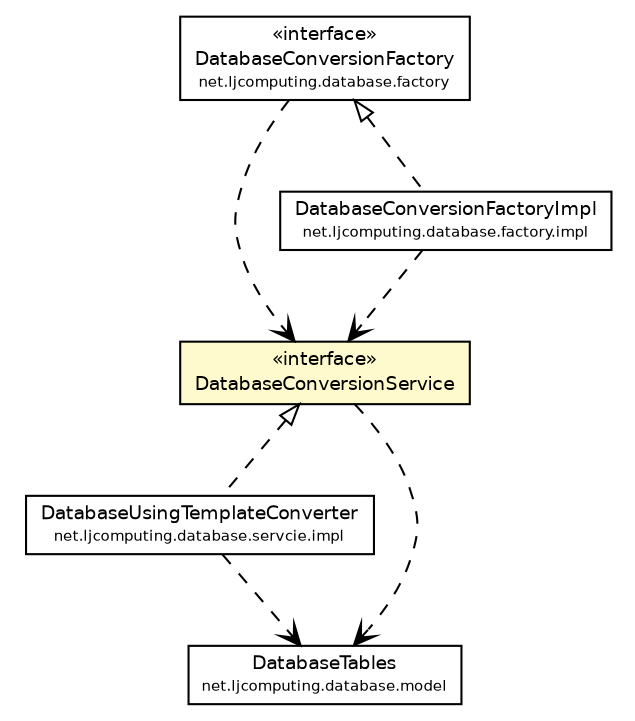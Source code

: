#!/usr/local/bin/dot
#
# Class diagram 
# Generated by UMLGraph version R5_6 (http://www.umlgraph.org/)
#

digraph G {
	edge [fontname="Helvetica",fontsize=10,labelfontname="Helvetica",labelfontsize=10];
	node [fontname="Helvetica",fontsize=10,shape=plaintext];
	nodesep=0.25;
	ranksep=0.5;
	// net.ljcomputing.database.servcie.impl.DatabaseUsingTemplateConverter
	c555 [label=<<table title="net.ljcomputing.database.servcie.impl.DatabaseUsingTemplateConverter" border="0" cellborder="1" cellspacing="0" cellpadding="2" port="p" href="./impl/DatabaseUsingTemplateConverter.html">
		<tr><td><table border="0" cellspacing="0" cellpadding="1">
<tr><td align="center" balign="center"> DatabaseUsingTemplateConverter </td></tr>
<tr><td align="center" balign="center"><font point-size="7.0"> net.ljcomputing.database.servcie.impl </font></td></tr>
		</table></td></tr>
		</table>>, URL="./impl/DatabaseUsingTemplateConverter.html", fontname="Helvetica", fontcolor="black", fontsize=9.0];
	// net.ljcomputing.database.servcie.DatabaseConversionService
	c558 [label=<<table title="net.ljcomputing.database.servcie.DatabaseConversionService" border="0" cellborder="1" cellspacing="0" cellpadding="2" port="p" bgcolor="lemonChiffon" href="./DatabaseConversionService.html">
		<tr><td><table border="0" cellspacing="0" cellpadding="1">
<tr><td align="center" balign="center"> &#171;interface&#187; </td></tr>
<tr><td align="center" balign="center"> DatabaseConversionService </td></tr>
		</table></td></tr>
		</table>>, URL="./DatabaseConversionService.html", fontname="Helvetica", fontcolor="black", fontsize=9.0];
	// net.ljcomputing.database.model.DatabaseTables
	c572 [label=<<table title="net.ljcomputing.database.model.DatabaseTables" border="0" cellborder="1" cellspacing="0" cellpadding="2" port="p" href="../model/DatabaseTables.html">
		<tr><td><table border="0" cellspacing="0" cellpadding="1">
<tr><td align="center" balign="center"> DatabaseTables </td></tr>
<tr><td align="center" balign="center"><font point-size="7.0"> net.ljcomputing.database.model </font></td></tr>
		</table></td></tr>
		</table>>, URL="../model/DatabaseTables.html", fontname="Helvetica", fontcolor="black", fontsize=9.0];
	// net.ljcomputing.database.factory.DatabaseConversionFactory
	c576 [label=<<table title="net.ljcomputing.database.factory.DatabaseConversionFactory" border="0" cellborder="1" cellspacing="0" cellpadding="2" port="p" href="../factory/DatabaseConversionFactory.html">
		<tr><td><table border="0" cellspacing="0" cellpadding="1">
<tr><td align="center" balign="center"> &#171;interface&#187; </td></tr>
<tr><td align="center" balign="center"> DatabaseConversionFactory </td></tr>
<tr><td align="center" balign="center"><font point-size="7.0"> net.ljcomputing.database.factory </font></td></tr>
		</table></td></tr>
		</table>>, URL="../factory/DatabaseConversionFactory.html", fontname="Helvetica", fontcolor="black", fontsize=9.0];
	// net.ljcomputing.database.factory.impl.DatabaseConversionFactoryImpl
	c577 [label=<<table title="net.ljcomputing.database.factory.impl.DatabaseConversionFactoryImpl" border="0" cellborder="1" cellspacing="0" cellpadding="2" port="p" href="../factory/impl/DatabaseConversionFactoryImpl.html">
		<tr><td><table border="0" cellspacing="0" cellpadding="1">
<tr><td align="center" balign="center"> DatabaseConversionFactoryImpl </td></tr>
<tr><td align="center" balign="center"><font point-size="7.0"> net.ljcomputing.database.factory.impl </font></td></tr>
		</table></td></tr>
		</table>>, URL="../factory/impl/DatabaseConversionFactoryImpl.html", fontname="Helvetica", fontcolor="black", fontsize=9.0];
	//net.ljcomputing.database.servcie.impl.DatabaseUsingTemplateConverter implements net.ljcomputing.database.servcie.DatabaseConversionService
	c558:p -> c555:p [dir=back,arrowtail=empty,style=dashed];
	//net.ljcomputing.database.factory.impl.DatabaseConversionFactoryImpl implements net.ljcomputing.database.factory.DatabaseConversionFactory
	c576:p -> c577:p [dir=back,arrowtail=empty,style=dashed];
	// net.ljcomputing.database.servcie.impl.DatabaseUsingTemplateConverter DEPEND net.ljcomputing.database.model.DatabaseTables
	c555:p -> c572:p [taillabel="", label="", headlabel="", fontname="Helvetica", fontcolor="black", fontsize=10.0, color="black", arrowhead=open, style=dashed];
	// net.ljcomputing.database.servcie.DatabaseConversionService DEPEND net.ljcomputing.database.model.DatabaseTables
	c558:p -> c572:p [taillabel="", label="", headlabel="", fontname="Helvetica", fontcolor="black", fontsize=10.0, color="black", arrowhead=open, style=dashed];
	// net.ljcomputing.database.factory.DatabaseConversionFactory DEPEND net.ljcomputing.database.servcie.DatabaseConversionService
	c576:p -> c558:p [taillabel="", label="", headlabel="", fontname="Helvetica", fontcolor="black", fontsize=10.0, color="black", arrowhead=open, style=dashed];
	// net.ljcomputing.database.factory.impl.DatabaseConversionFactoryImpl DEPEND net.ljcomputing.database.servcie.DatabaseConversionService
	c577:p -> c558:p [taillabel="", label="", headlabel="", fontname="Helvetica", fontcolor="black", fontsize=10.0, color="black", arrowhead=open, style=dashed];
}


